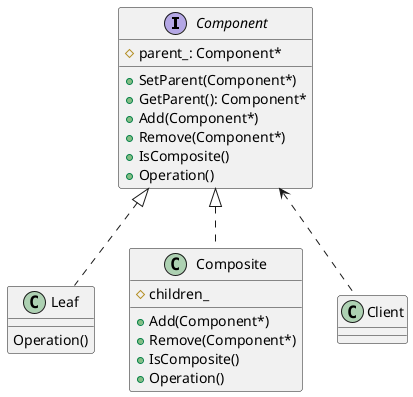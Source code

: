 @startuml

Component <|.. Leaf
Component <|.. Composite
' Component <--o Composite

interface Component{
    # parent_: Component*
    + SetParent(Component*)
    + GetParent(): Component*
    + Add(Component*)
    + Remove(Component*)
    + IsComposite()
    + Operation()
}
class Composite{
    # children_
    + Add(Component*)
    + Remove(Component*)
    + IsComposite()
    + Operation()
}

Leaf : Operation()

Component <.. Client

@enduml